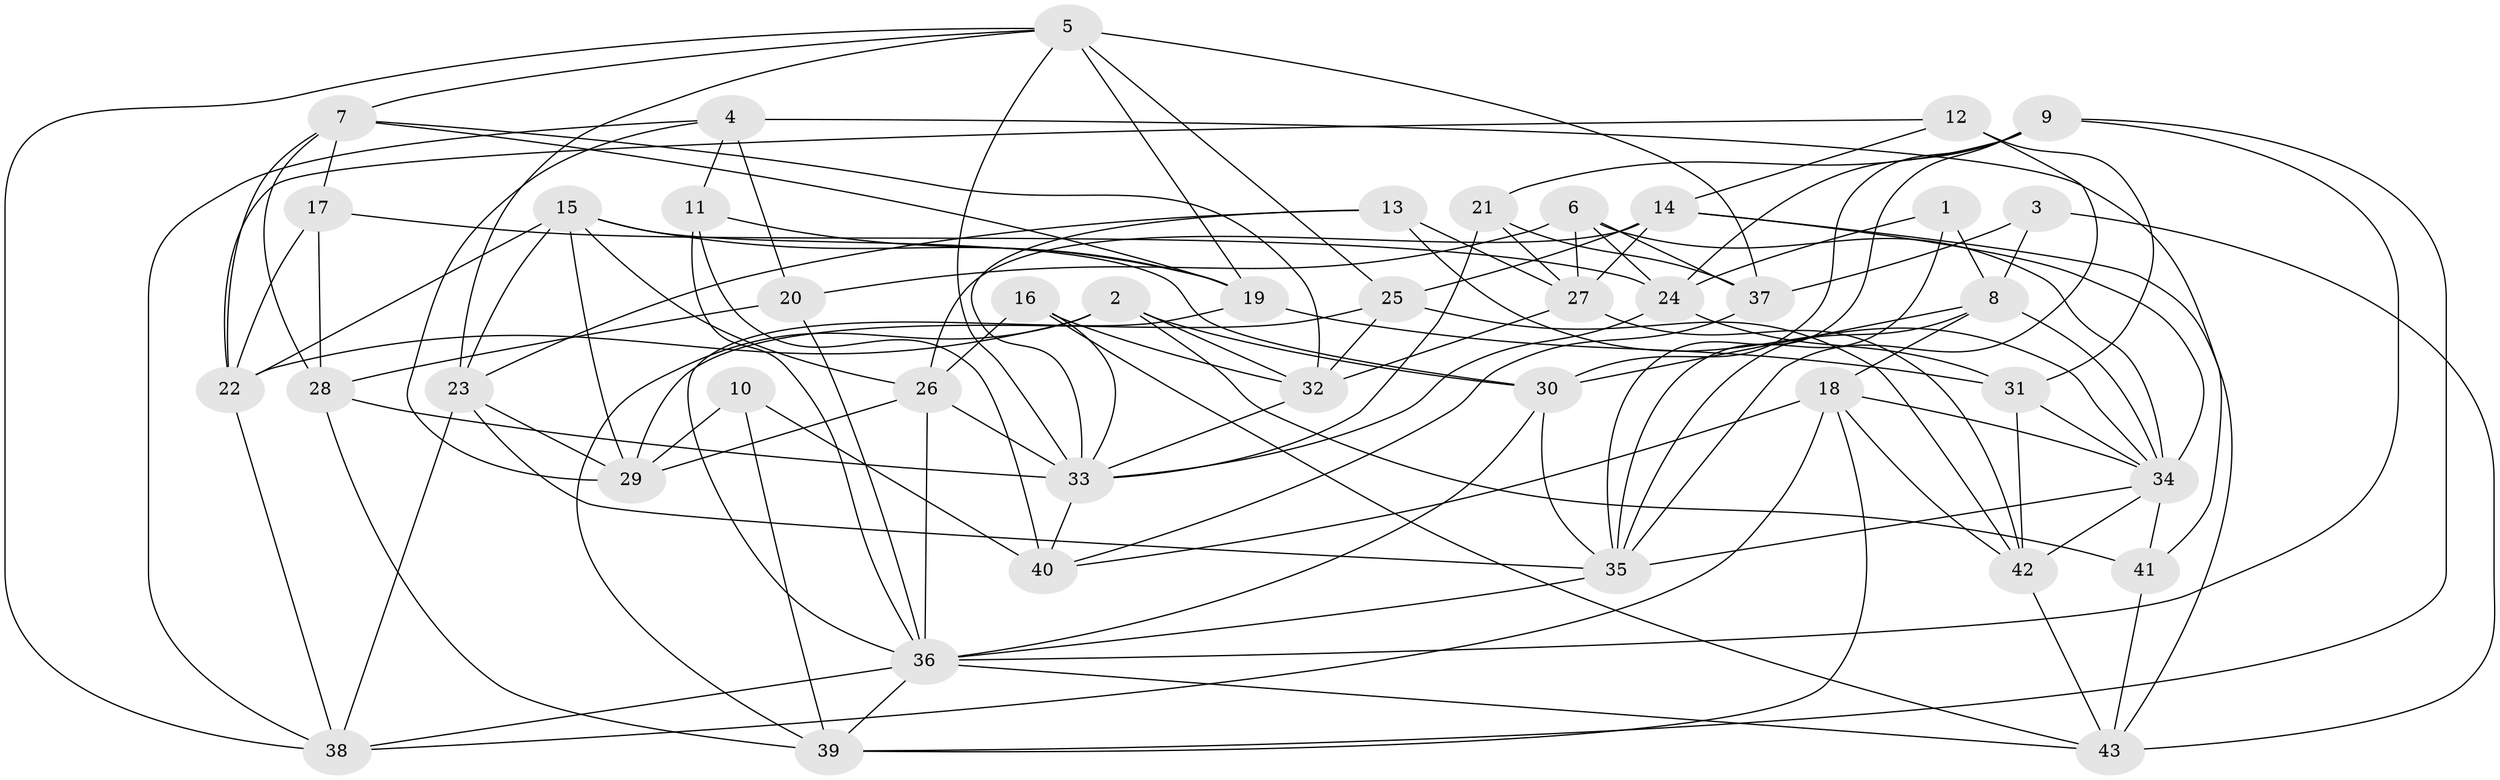 // original degree distribution, {4: 1.0}
// Generated by graph-tools (version 1.1) at 2025/26/03/09/25 03:26:52]
// undirected, 43 vertices, 119 edges
graph export_dot {
graph [start="1"]
  node [color=gray90,style=filled];
  1;
  2;
  3;
  4;
  5;
  6;
  7;
  8;
  9;
  10;
  11;
  12;
  13;
  14;
  15;
  16;
  17;
  18;
  19;
  20;
  21;
  22;
  23;
  24;
  25;
  26;
  27;
  28;
  29;
  30;
  31;
  32;
  33;
  34;
  35;
  36;
  37;
  38;
  39;
  40;
  41;
  42;
  43;
  1 -- 8 [weight=1.0];
  1 -- 24 [weight=1.0];
  1 -- 35 [weight=2.0];
  2 -- 22 [weight=1.0];
  2 -- 30 [weight=1.0];
  2 -- 32 [weight=1.0];
  2 -- 39 [weight=1.0];
  2 -- 41 [weight=2.0];
  3 -- 8 [weight=1.0];
  3 -- 37 [weight=2.0];
  3 -- 43 [weight=1.0];
  4 -- 11 [weight=1.0];
  4 -- 20 [weight=1.0];
  4 -- 29 [weight=1.0];
  4 -- 38 [weight=1.0];
  4 -- 41 [weight=2.0];
  5 -- 7 [weight=1.0];
  5 -- 19 [weight=1.0];
  5 -- 23 [weight=1.0];
  5 -- 25 [weight=2.0];
  5 -- 33 [weight=1.0];
  5 -- 37 [weight=1.0];
  5 -- 38 [weight=1.0];
  6 -- 20 [weight=1.0];
  6 -- 24 [weight=1.0];
  6 -- 27 [weight=1.0];
  6 -- 34 [weight=2.0];
  6 -- 37 [weight=1.0];
  7 -- 17 [weight=1.0];
  7 -- 19 [weight=1.0];
  7 -- 22 [weight=1.0];
  7 -- 28 [weight=1.0];
  7 -- 32 [weight=1.0];
  8 -- 18 [weight=1.0];
  8 -- 30 [weight=1.0];
  8 -- 34 [weight=1.0];
  8 -- 35 [weight=1.0];
  9 -- 21 [weight=1.0];
  9 -- 24 [weight=1.0];
  9 -- 30 [weight=1.0];
  9 -- 35 [weight=1.0];
  9 -- 36 [weight=1.0];
  9 -- 39 [weight=1.0];
  10 -- 29 [weight=1.0];
  10 -- 39 [weight=1.0];
  10 -- 40 [weight=2.0];
  11 -- 19 [weight=1.0];
  11 -- 36 [weight=1.0];
  11 -- 40 [weight=1.0];
  12 -- 14 [weight=1.0];
  12 -- 22 [weight=1.0];
  12 -- 31 [weight=2.0];
  12 -- 35 [weight=2.0];
  13 -- 23 [weight=1.0];
  13 -- 27 [weight=1.0];
  13 -- 33 [weight=1.0];
  13 -- 34 [weight=1.0];
  14 -- 25 [weight=1.0];
  14 -- 26 [weight=1.0];
  14 -- 27 [weight=1.0];
  14 -- 34 [weight=1.0];
  14 -- 43 [weight=1.0];
  15 -- 19 [weight=1.0];
  15 -- 22 [weight=1.0];
  15 -- 23 [weight=1.0];
  15 -- 26 [weight=1.0];
  15 -- 29 [weight=1.0];
  15 -- 30 [weight=1.0];
  16 -- 26 [weight=1.0];
  16 -- 32 [weight=1.0];
  16 -- 33 [weight=1.0];
  16 -- 43 [weight=1.0];
  17 -- 22 [weight=1.0];
  17 -- 24 [weight=1.0];
  17 -- 28 [weight=1.0];
  18 -- 34 [weight=1.0];
  18 -- 38 [weight=1.0];
  18 -- 39 [weight=1.0];
  18 -- 40 [weight=1.0];
  18 -- 42 [weight=1.0];
  19 -- 31 [weight=1.0];
  19 -- 36 [weight=1.0];
  20 -- 28 [weight=1.0];
  20 -- 36 [weight=1.0];
  21 -- 27 [weight=1.0];
  21 -- 33 [weight=1.0];
  21 -- 37 [weight=1.0];
  22 -- 38 [weight=1.0];
  23 -- 29 [weight=1.0];
  23 -- 35 [weight=1.0];
  23 -- 38 [weight=1.0];
  24 -- 31 [weight=1.0];
  24 -- 33 [weight=1.0];
  25 -- 29 [weight=1.0];
  25 -- 32 [weight=1.0];
  25 -- 42 [weight=1.0];
  26 -- 29 [weight=1.0];
  26 -- 33 [weight=1.0];
  26 -- 36 [weight=1.0];
  27 -- 32 [weight=1.0];
  27 -- 42 [weight=1.0];
  28 -- 33 [weight=2.0];
  28 -- 39 [weight=1.0];
  30 -- 35 [weight=1.0];
  30 -- 36 [weight=1.0];
  31 -- 34 [weight=1.0];
  31 -- 42 [weight=1.0];
  32 -- 33 [weight=1.0];
  33 -- 40 [weight=1.0];
  34 -- 35 [weight=1.0];
  34 -- 41 [weight=1.0];
  34 -- 42 [weight=1.0];
  35 -- 36 [weight=1.0];
  36 -- 38 [weight=1.0];
  36 -- 39 [weight=1.0];
  36 -- 43 [weight=1.0];
  37 -- 40 [weight=1.0];
  41 -- 43 [weight=1.0];
  42 -- 43 [weight=1.0];
}
